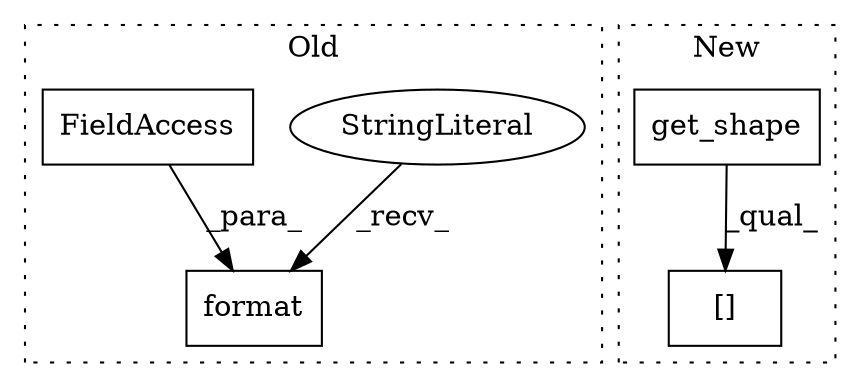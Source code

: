 digraph G {
subgraph cluster0 {
1 [label="format" a="32" s="13548,13565" l="7,1" shape="box"];
3 [label="StringLiteral" a="45" s="13541" l="6" shape="ellipse"];
5 [label="FieldAccess" a="22" s="13555" l="10" shape="box"];
label = "Old";
style="dotted";
}
subgraph cluster1 {
2 [label="get_shape" a="32" s="13677" l="11" shape="box"];
4 [label="[]" a="2" s="13738,13745" l="6,1" shape="box"];
label = "New";
style="dotted";
}
2 -> 4 [label="_qual_"];
3 -> 1 [label="_recv_"];
5 -> 1 [label="_para_"];
}